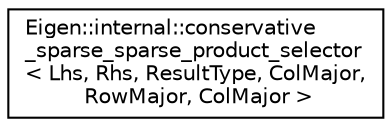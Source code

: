 digraph "Graphical Class Hierarchy"
{
  edge [fontname="Helvetica",fontsize="10",labelfontname="Helvetica",labelfontsize="10"];
  node [fontname="Helvetica",fontsize="10",shape=record];
  rankdir="LR";
  Node1 [label="Eigen::internal::conservative\l_sparse_sparse_product_selector\l\< Lhs, Rhs, ResultType, ColMajor,\l RowMajor, ColMajor \>",height=0.2,width=0.4,color="black", fillcolor="white", style="filled",URL="$struct_eigen_1_1internal_1_1conservative__sparse__sparse__product__selector_3_01_lhs_00_01_rhs_0d6546946ae9a7e5a4739479fa99718a1.html"];
}

